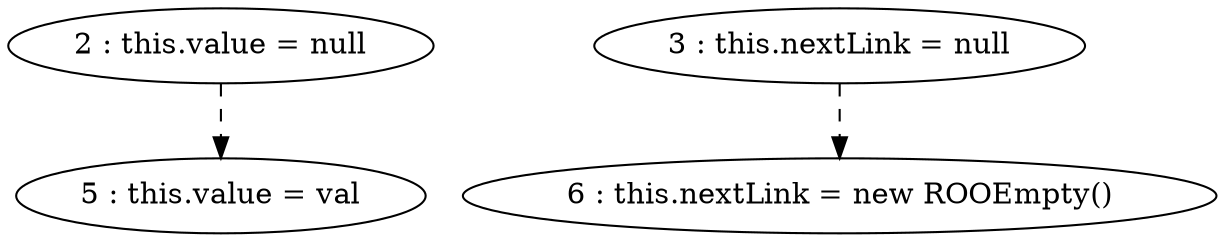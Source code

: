 digraph G {
"2 : this.value = null"
"2 : this.value = null" -> "5 : this.value = val" [style=dashed]
"3 : this.nextLink = null"
"3 : this.nextLink = null" -> "6 : this.nextLink = new ROOEmpty()" [style=dashed]
"5 : this.value = val"
"6 : this.nextLink = new ROOEmpty()"
}